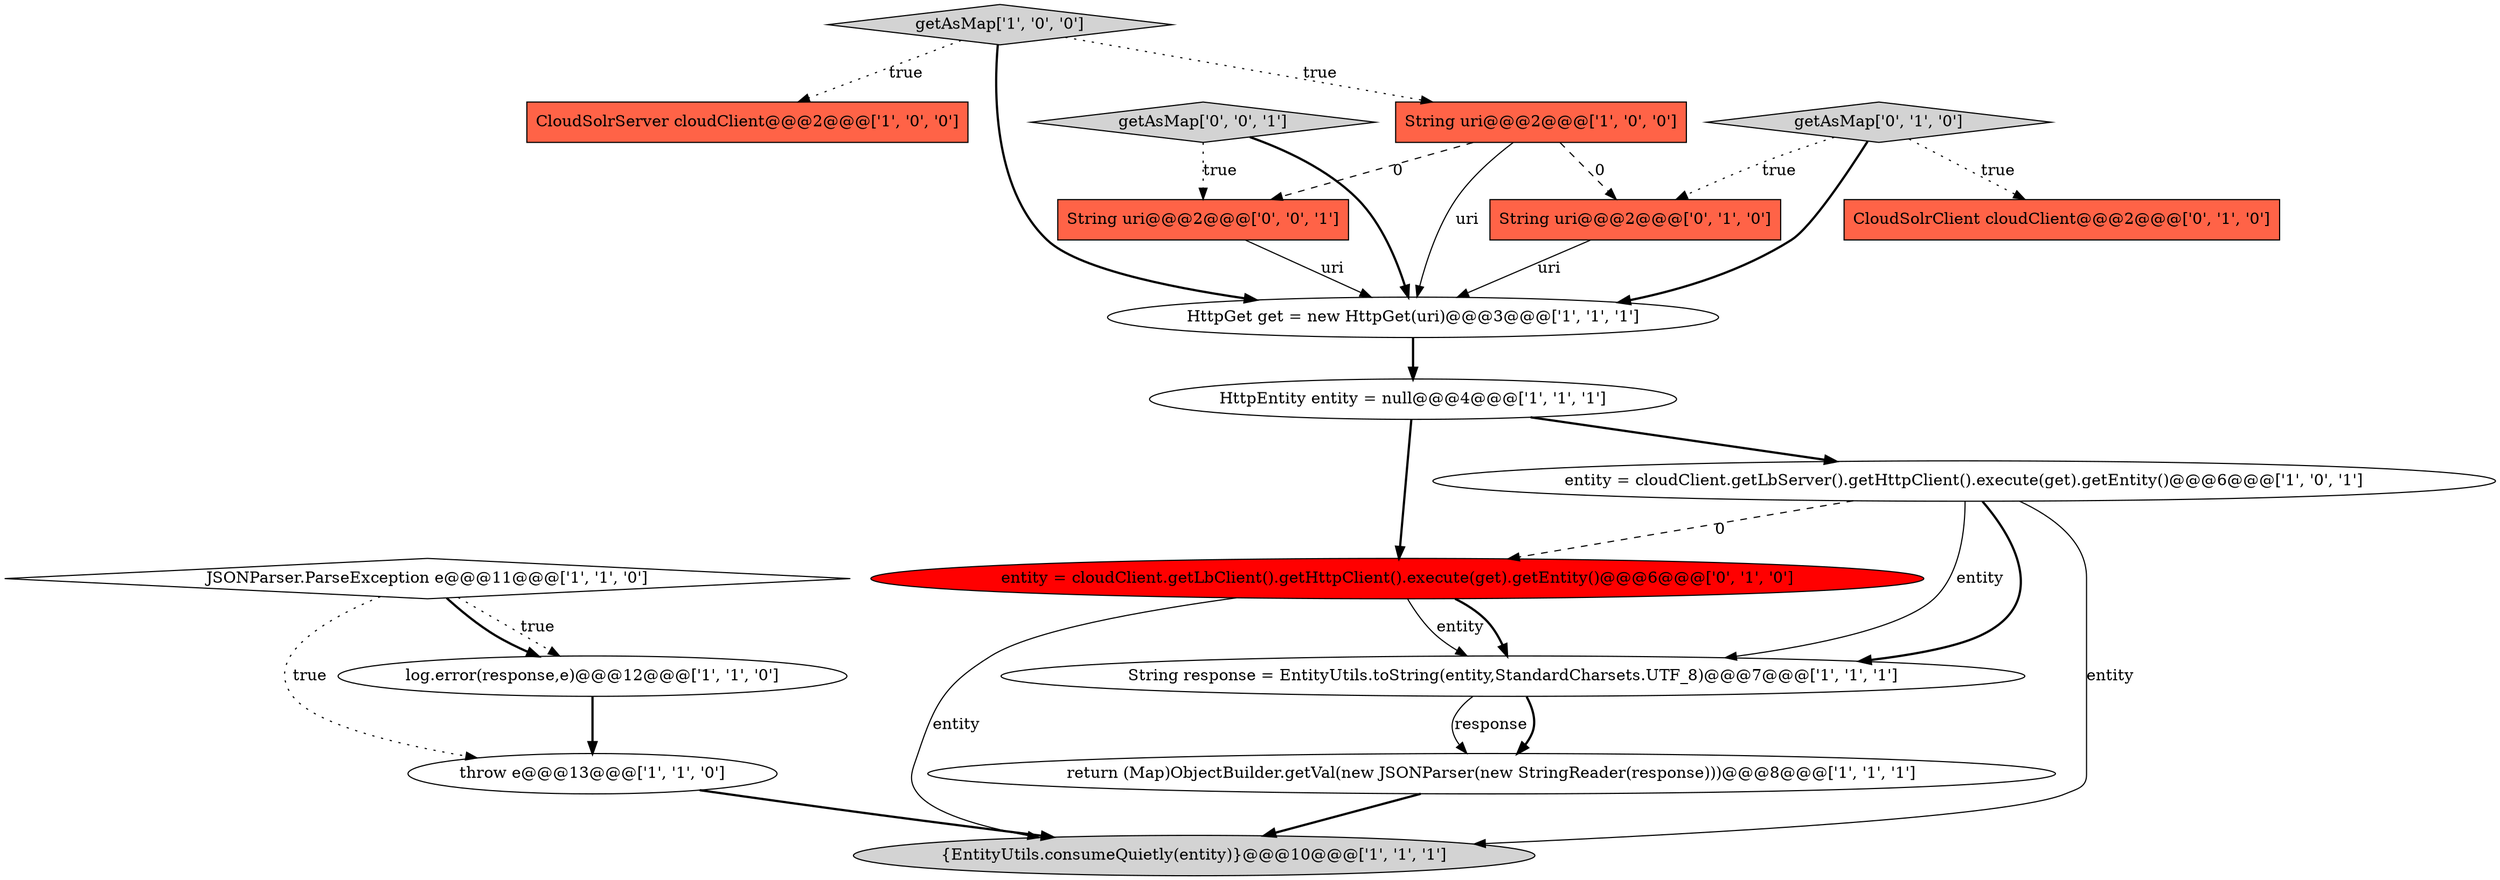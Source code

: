 digraph {
8 [style = filled, label = "getAsMap['1', '0', '0']", fillcolor = lightgray, shape = diamond image = "AAA0AAABBB1BBB"];
16 [style = filled, label = "getAsMap['0', '0', '1']", fillcolor = lightgray, shape = diamond image = "AAA0AAABBB3BBB"];
5 [style = filled, label = "JSONParser.ParseException e@@@11@@@['1', '1', '0']", fillcolor = white, shape = diamond image = "AAA0AAABBB1BBB"];
13 [style = filled, label = "CloudSolrClient cloudClient@@@2@@@['0', '1', '0']", fillcolor = tomato, shape = box image = "AAA0AAABBB2BBB"];
11 [style = filled, label = "{EntityUtils.consumeQuietly(entity)}@@@10@@@['1', '1', '1']", fillcolor = lightgray, shape = ellipse image = "AAA0AAABBB1BBB"];
2 [style = filled, label = "CloudSolrServer cloudClient@@@2@@@['1', '0', '0']", fillcolor = tomato, shape = box image = "AAA0AAABBB1BBB"];
7 [style = filled, label = "String uri@@@2@@@['1', '0', '0']", fillcolor = tomato, shape = box image = "AAA1AAABBB1BBB"];
12 [style = filled, label = "getAsMap['0', '1', '0']", fillcolor = lightgray, shape = diamond image = "AAA0AAABBB2BBB"];
15 [style = filled, label = "String uri@@@2@@@['0', '1', '0']", fillcolor = tomato, shape = box image = "AAA1AAABBB2BBB"];
14 [style = filled, label = "entity = cloudClient.getLbClient().getHttpClient().execute(get).getEntity()@@@6@@@['0', '1', '0']", fillcolor = red, shape = ellipse image = "AAA1AAABBB2BBB"];
6 [style = filled, label = "log.error(response,e)@@@12@@@['1', '1', '0']", fillcolor = white, shape = ellipse image = "AAA0AAABBB1BBB"];
9 [style = filled, label = "HttpEntity entity = null@@@4@@@['1', '1', '1']", fillcolor = white, shape = ellipse image = "AAA0AAABBB1BBB"];
4 [style = filled, label = "String response = EntityUtils.toString(entity,StandardCharsets.UTF_8)@@@7@@@['1', '1', '1']", fillcolor = white, shape = ellipse image = "AAA0AAABBB1BBB"];
10 [style = filled, label = "throw e@@@13@@@['1', '1', '0']", fillcolor = white, shape = ellipse image = "AAA0AAABBB1BBB"];
1 [style = filled, label = "HttpGet get = new HttpGet(uri)@@@3@@@['1', '1', '1']", fillcolor = white, shape = ellipse image = "AAA0AAABBB1BBB"];
17 [style = filled, label = "String uri@@@2@@@['0', '0', '1']", fillcolor = tomato, shape = box image = "AAA0AAABBB3BBB"];
3 [style = filled, label = "entity = cloudClient.getLbServer().getHttpClient().execute(get).getEntity()@@@6@@@['1', '0', '1']", fillcolor = white, shape = ellipse image = "AAA0AAABBB1BBB"];
0 [style = filled, label = "return (Map)ObjectBuilder.getVal(new JSONParser(new StringReader(response)))@@@8@@@['1', '1', '1']", fillcolor = white, shape = ellipse image = "AAA0AAABBB1BBB"];
3->11 [style = solid, label="entity"];
7->17 [style = dashed, label="0"];
7->1 [style = solid, label="uri"];
5->10 [style = dotted, label="true"];
8->2 [style = dotted, label="true"];
16->17 [style = dotted, label="true"];
12->15 [style = dotted, label="true"];
5->6 [style = dotted, label="true"];
0->11 [style = bold, label=""];
8->7 [style = dotted, label="true"];
12->1 [style = bold, label=""];
3->4 [style = bold, label=""];
3->4 [style = solid, label="entity"];
1->9 [style = bold, label=""];
4->0 [style = bold, label=""];
8->1 [style = bold, label=""];
12->13 [style = dotted, label="true"];
5->6 [style = bold, label=""];
16->1 [style = bold, label=""];
15->1 [style = solid, label="uri"];
14->4 [style = solid, label="entity"];
6->10 [style = bold, label=""];
14->11 [style = solid, label="entity"];
9->14 [style = bold, label=""];
7->15 [style = dashed, label="0"];
9->3 [style = bold, label=""];
17->1 [style = solid, label="uri"];
3->14 [style = dashed, label="0"];
4->0 [style = solid, label="response"];
14->4 [style = bold, label=""];
10->11 [style = bold, label=""];
}
